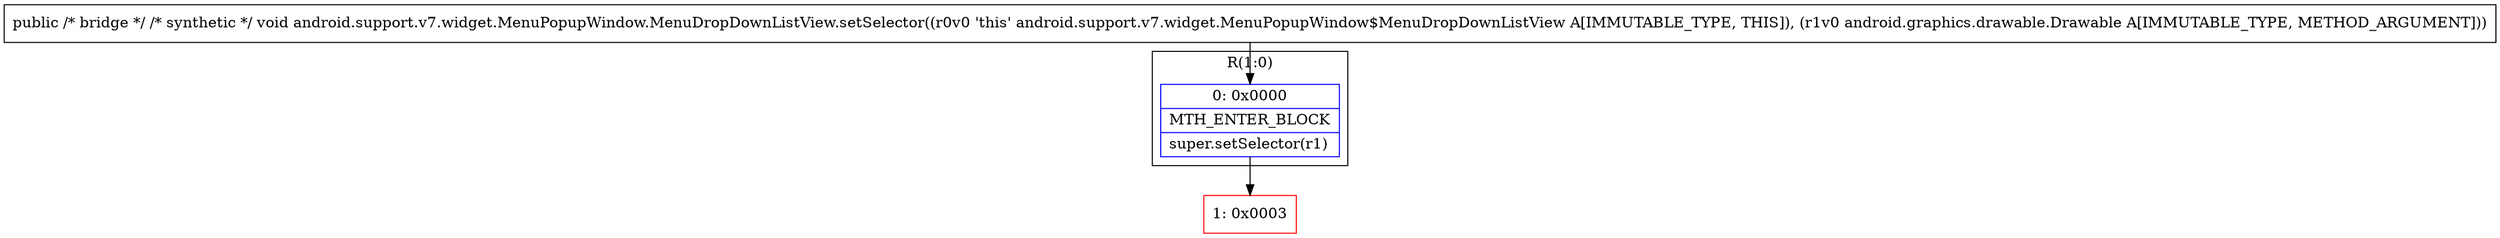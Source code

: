 digraph "CFG forandroid.support.v7.widget.MenuPopupWindow.MenuDropDownListView.setSelector(Landroid\/graphics\/drawable\/Drawable;)V" {
subgraph cluster_Region_860381807 {
label = "R(1:0)";
node [shape=record,color=blue];
Node_0 [shape=record,label="{0\:\ 0x0000|MTH_ENTER_BLOCK\l|super.setSelector(r1)\l}"];
}
Node_1 [shape=record,color=red,label="{1\:\ 0x0003}"];
MethodNode[shape=record,label="{public \/* bridge *\/ \/* synthetic *\/ void android.support.v7.widget.MenuPopupWindow.MenuDropDownListView.setSelector((r0v0 'this' android.support.v7.widget.MenuPopupWindow$MenuDropDownListView A[IMMUTABLE_TYPE, THIS]), (r1v0 android.graphics.drawable.Drawable A[IMMUTABLE_TYPE, METHOD_ARGUMENT])) }"];
MethodNode -> Node_0;
Node_0 -> Node_1;
}

